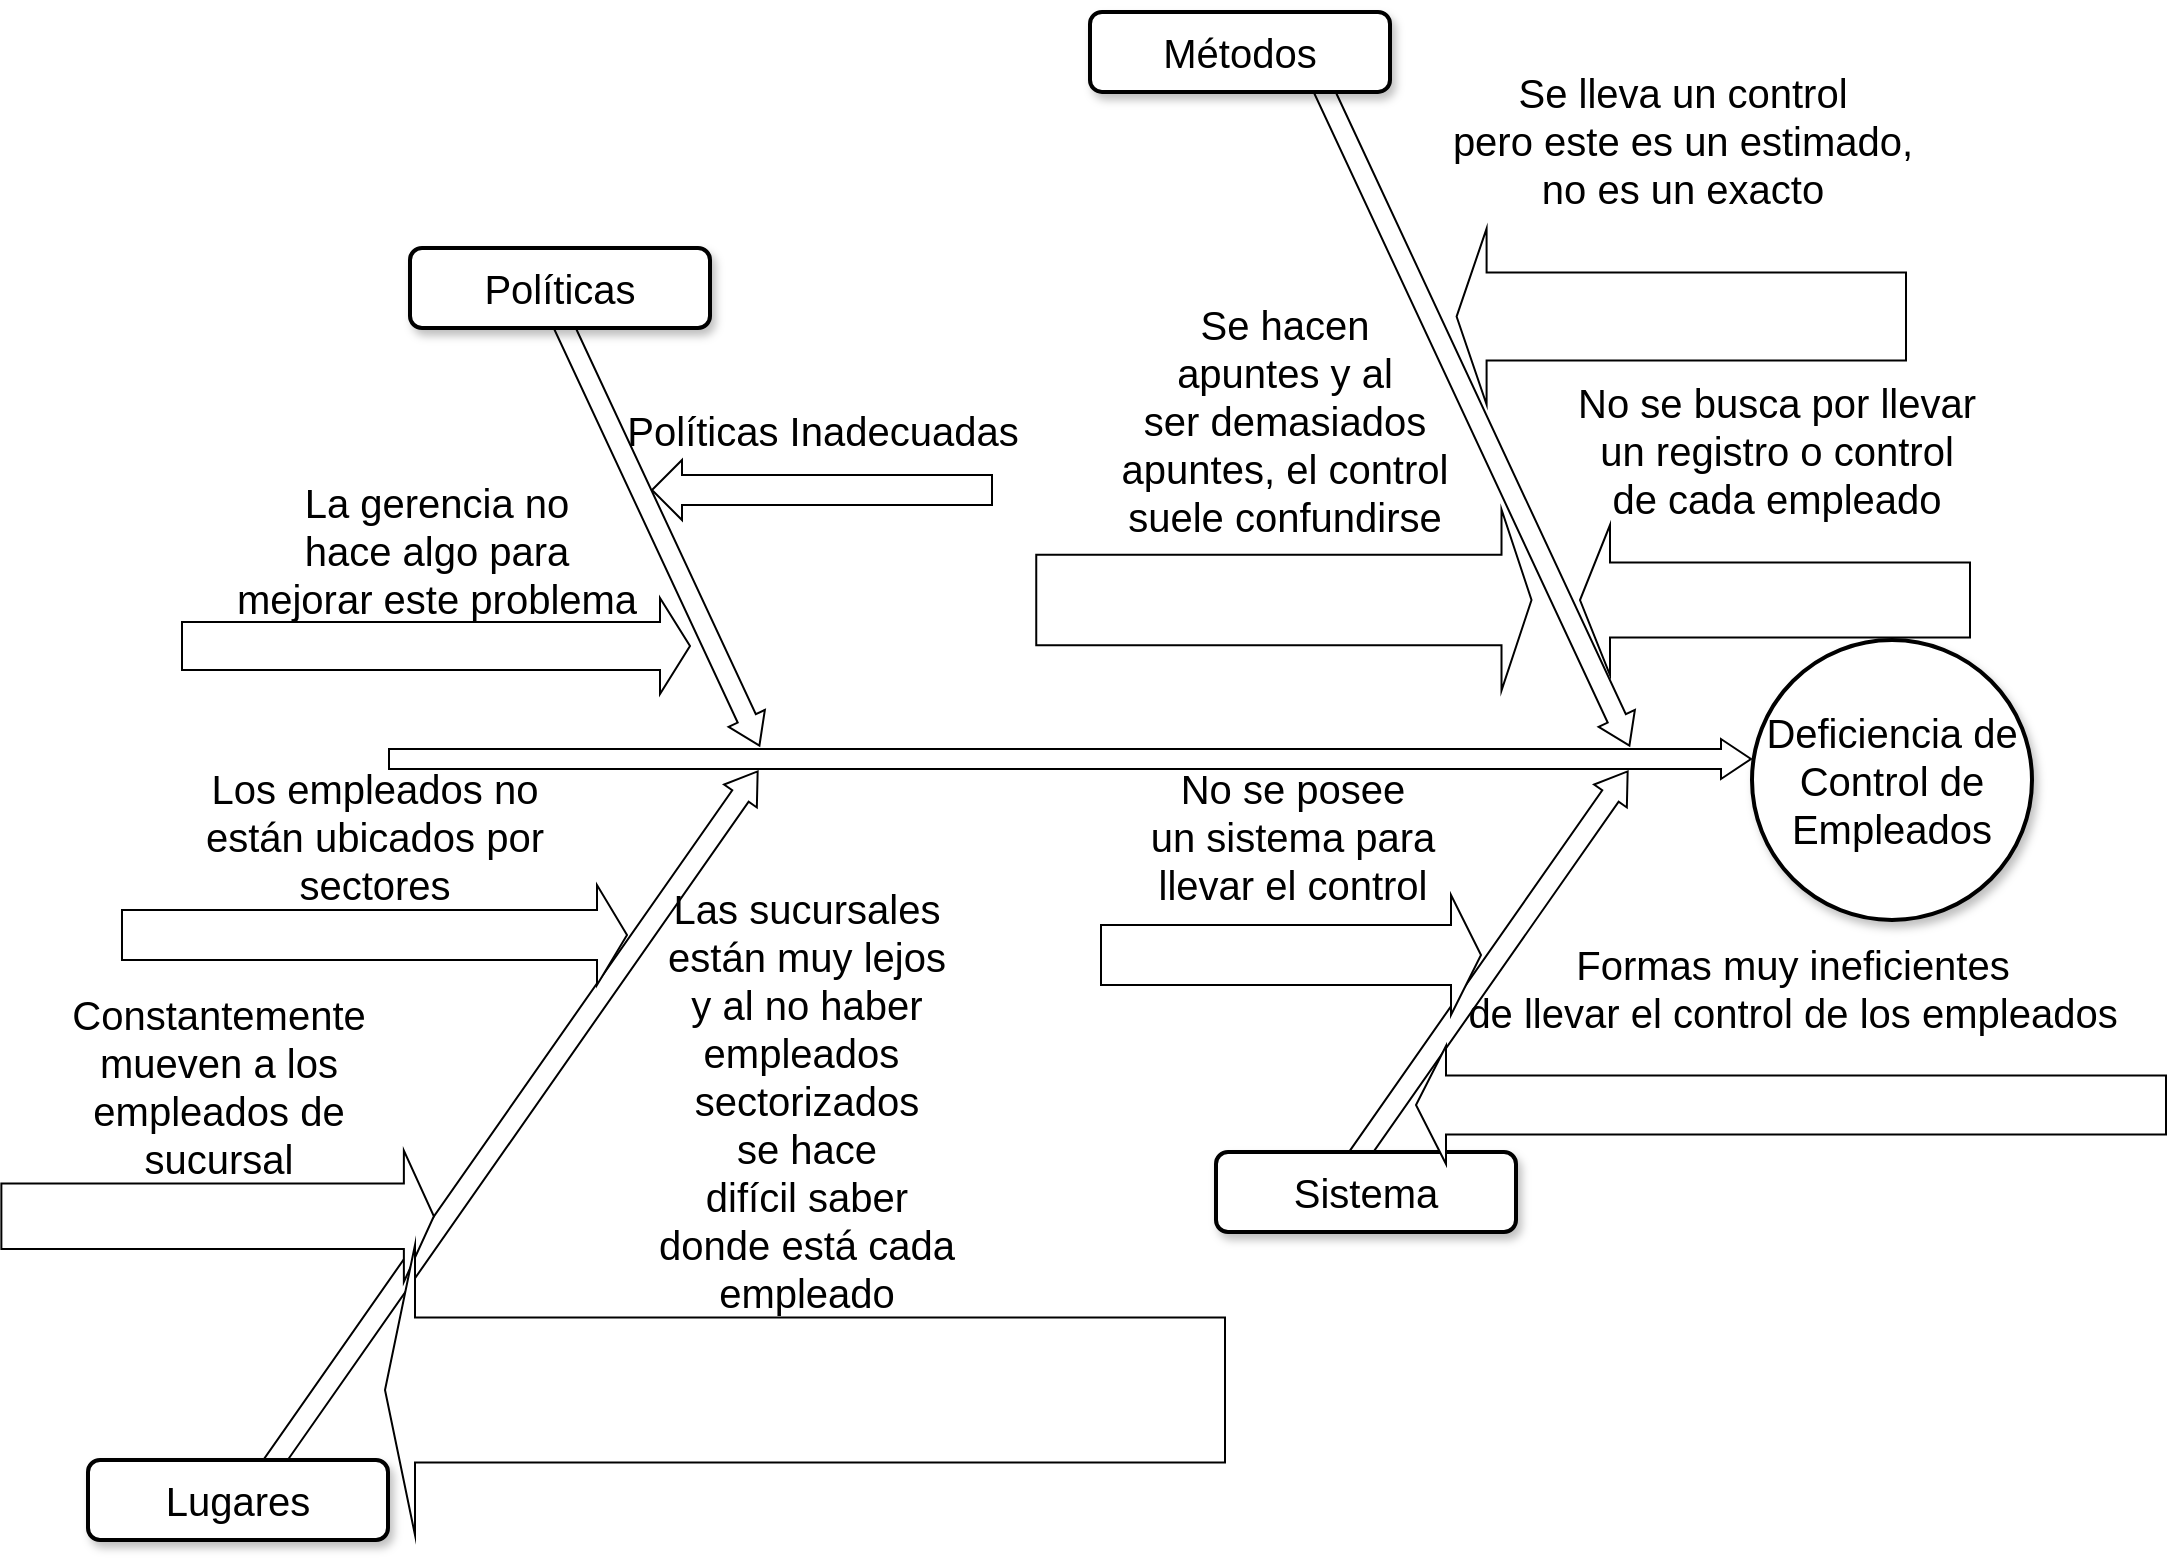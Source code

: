 <mxfile version="14.7.3"><diagram name="Page-1" id="b7a7eaba-c6c5-6fbe-34ae-1d3a4219ac39"><mxGraphModel dx="1068" dy="483" grid="1" gridSize="10" guides="1" tooltips="1" connect="1" arrows="1" fold="1" page="1" pageScale="1.5" pageWidth="1169" pageHeight="826" background="none" math="0" shadow="0"><root><mxCell id="0" style=";html=1;"/><mxCell id="1" style=";html=1;" parent="0"/><mxCell id="279d4c6e8b4f5ae2-2" value="" style="html=1;shadow=0;dashed=0;align=center;verticalAlign=middle;shape=mxgraph.arrows2.arrow;dy=0.5;dx=15;direction=north;notch=0;rounded=0;strokeWidth=1;fontSize=20;rotation=35;" parent="1" vertex="1"><mxGeometry x="537.39" y="586.15" width="20" height="437.39" as="geometry"/></mxCell><mxCell id="279d4c6e8b4f5ae2-4" value="" style="html=1;shadow=0;dashed=0;align=center;verticalAlign=middle;shape=mxgraph.arrows2.arrow;dy=0.5;dx=15;direction=north;notch=0;rounded=0;strokeWidth=1;fontSize=20;rotation=35;" parent="1" vertex="1"><mxGeometry x="1029" y="604" width="20" height="240" as="geometry"/></mxCell><mxCell id="279d4c6e8b4f5ae2-5" value="" style="html=1;shadow=0;dashed=0;align=center;verticalAlign=middle;shape=mxgraph.arrows2.arrow;dy=0.5;dx=15;direction=north;notch=0;rounded=0;strokeWidth=1;fontSize=20;rotation=90;" parent="1" vertex="1"><mxGeometry x="819" y="279" width="20" height="681" as="geometry"/></mxCell><mxCell id="279d4c6e8b4f5ae2-6" value="" style="html=1;shadow=0;dashed=0;align=center;verticalAlign=middle;shape=mxgraph.arrows2.arrow;dy=0.5;dx=15;direction=north;notch=0;rounded=0;strokeWidth=1;fontSize=20;rotation=155;" parent="1" vertex="1"><mxGeometry x="613" y="384" width="20" height="240" as="geometry"/></mxCell><mxCell id="279d4c6e8b4f5ae2-8" value="" style="html=1;shadow=0;dashed=0;align=center;verticalAlign=middle;shape=mxgraph.arrows2.arrow;dy=0.5;dx=15;direction=north;notch=0;rounded=0;strokeWidth=1;fontSize=20;rotation=155;" parent="1" vertex="1"><mxGeometry x="1021.65" y="265.13" width="20" height="364.71" as="geometry"/></mxCell><mxCell id="279d4c6e8b4f5ae2-9" value="Políticas" style="rounded=1;whiteSpace=wrap;html=1;shadow=1;strokeWidth=2;fontSize=20;" parent="1" vertex="1"><mxGeometry x="499" y="364" width="150" height="40" as="geometry"/></mxCell><mxCell id="279d4c6e8b4f5ae2-11" value="Métodos" style="rounded=1;whiteSpace=wrap;html=1;shadow=1;strokeWidth=2;fontSize=20;" parent="1" vertex="1"><mxGeometry x="839" y="245.94" width="150" height="40" as="geometry"/></mxCell><mxCell id="279d4c6e8b4f5ae2-12" value="Lugares" style="rounded=1;whiteSpace=wrap;html=1;shadow=1;strokeWidth=2;fontSize=20;" parent="1" vertex="1"><mxGeometry x="338" y="970" width="150" height="40" as="geometry"/></mxCell><mxCell id="279d4c6e8b4f5ae2-14" value="Sistema" style="rounded=1;whiteSpace=wrap;html=1;shadow=1;strokeWidth=2;fontSize=20;" parent="1" vertex="1"><mxGeometry x="902" y="816" width="150" height="40" as="geometry"/></mxCell><mxCell id="279d4c6e8b4f5ae2-15" value="Deficiencia de Control de Empleados" style="ellipse;whiteSpace=wrap;html=1;rounded=1;shadow=1;strokeWidth=2;fontSize=20;" parent="1" vertex="1"><mxGeometry x="1170" y="560" width="140" height="140" as="geometry"/></mxCell><mxCell id="279d4c6e8b4f5ae2-16" value="Políticas Inadecuadas" style="html=1;shadow=0;dashed=0;align=center;verticalAlign=middle;shape=mxgraph.arrows2.arrow;dy=0.5;dx=15;direction=south;notch=0;rounded=0;strokeWidth=1;fontSize=20;rotation=90;horizontal=0;labelPosition=left;verticalLabelPosition=middle;" parent="1" vertex="1"><mxGeometry x="690" y="400" width="30" height="170" as="geometry"/></mxCell><mxCell id="279d4c6e8b4f5ae2-18" value="Se hacen&lt;br&gt;apuntes y al&lt;br&gt;ser demasiados&lt;br&gt;apuntes, el control&lt;br&gt;suele confundirse" style="html=1;shadow=0;dashed=0;align=center;verticalAlign=middle;shape=mxgraph.arrows2.arrow;dy=0.5;dx=15;direction=north;notch=0;rounded=0;strokeWidth=1;fontSize=20;rotation=90;horizontal=0;labelPosition=left;verticalLabelPosition=middle;" parent="1" vertex="1"><mxGeometry x="890.69" y="416.19" width="90.5" height="247.63" as="geometry"/></mxCell><mxCell id="279d4c6e8b4f5ae2-19" value="Constantemente&lt;br&gt;mueven a los&lt;br&gt;empleados de&lt;br&gt;sucursal" style="html=1;shadow=0;dashed=0;align=center;verticalAlign=middle;shape=mxgraph.arrows2.arrow;dy=0.5;dx=15;direction=north;notch=0;rounded=0;strokeWidth=1;fontSize=20;rotation=90;horizontal=0;labelPosition=left;verticalLabelPosition=middle;" parent="1" vertex="1"><mxGeometry x="370" y="740" width="65.62" height="216.25" as="geometry"/></mxCell><mxCell id="279d4c6e8b4f5ae2-21" value="Formas muy ineficientes&lt;br&gt;de llevar el control de los empleados" style="html=1;shadow=0;dashed=0;align=center;verticalAlign=middle;shape=mxgraph.arrows2.arrow;dy=0.5;dx=15;direction=south;notch=0;rounded=0;strokeWidth=1;fontSize=20;rotation=90;horizontal=0;labelPosition=left;verticalLabelPosition=middle;" parent="1" vertex="1"><mxGeometry x="1160" y="605" width="59" height="375" as="geometry"/></mxCell><mxCell id="279d4c6e8b4f5ae2-22" value="La gerencia no &lt;br&gt;hace algo para &lt;br&gt;mejorar este problema" style="html=1;shadow=0;dashed=0;align=center;verticalAlign=middle;shape=mxgraph.arrows2.arrow;dy=0.5;dx=15;direction=north;notch=0;rounded=0;strokeWidth=1;fontSize=20;rotation=90;horizontal=0;labelPosition=left;verticalLabelPosition=middle;" parent="1" vertex="1"><mxGeometry x="488" y="436" width="48" height="254" as="geometry"/></mxCell><mxCell id="279d4c6e8b4f5ae2-24" value="No se busca por llevar&lt;br&gt;un registro o control&lt;br&gt;de cada empleado" style="html=1;shadow=0;dashed=0;align=center;verticalAlign=middle;shape=mxgraph.arrows2.arrow;dy=0.5;dx=15;direction=south;notch=0;rounded=0;strokeWidth=1;fontSize=20;rotation=90;horizontal=0;labelPosition=left;verticalLabelPosition=middle;" parent="1" vertex="1"><mxGeometry x="1144" y="442.51" width="75" height="195" as="geometry"/></mxCell><mxCell id="279d4c6e8b4f5ae2-25" value="Los empleados no&lt;br&gt;están ubicados por&lt;br&gt;sectores" style="html=1;shadow=0;dashed=0;align=center;verticalAlign=middle;shape=mxgraph.arrows2.arrow;dy=0.5;dx=15;direction=north;notch=0;rounded=0;strokeWidth=1;fontSize=20;rotation=90;horizontal=0;labelPosition=left;verticalLabelPosition=middle;" parent="1" vertex="1"><mxGeometry x="456.25" y="581.25" width="50" height="252.51" as="geometry"/></mxCell><mxCell id="279d4c6e8b4f5ae2-27" value="No se posee&lt;br&gt;un sistema para&lt;br&gt;llevar el control" style="html=1;shadow=0;dashed=0;align=center;verticalAlign=middle;shape=mxgraph.arrows2.arrow;dy=0.5;dx=15;direction=north;notch=0;rounded=0;strokeWidth=1;fontSize=20;rotation=90;horizontal=0;labelPosition=left;verticalLabelPosition=middle;" parent="1" vertex="1"><mxGeometry x="909.5" y="622.5" width="60" height="190" as="geometry"/></mxCell><mxCell id="EvBHWuM9fW6rsO5dFP5q-2" value="Se lleva un control&lt;br&gt;pero este es un estimado,&lt;br&gt;no es un exacto" style="html=1;shadow=0;dashed=0;align=center;verticalAlign=middle;shape=mxgraph.arrows2.arrow;dy=0.5;dx=15;direction=south;notch=0;rounded=0;strokeWidth=1;fontSize=20;rotation=90;horizontal=0;labelPosition=left;verticalLabelPosition=middle;" vertex="1" parent="1"><mxGeometry x="1090.65" y="285.94" width="88" height="224.71" as="geometry"/></mxCell><mxCell id="EvBHWuM9fW6rsO5dFP5q-5" value="Las sucursales&lt;br&gt;están muy lejos&lt;br&gt;y al no haber&lt;br&gt;empleados&amp;nbsp;&lt;br&gt;sectorizados&lt;br&gt;se hace&lt;br&gt;difícil saber&lt;br&gt;donde está cada&lt;br&gt;empleado" style="html=1;shadow=0;dashed=0;align=center;verticalAlign=middle;shape=mxgraph.arrows2.arrow;dy=0.5;dx=15;direction=south;notch=0;rounded=0;strokeWidth=1;fontSize=20;rotation=90;horizontal=0;labelPosition=left;verticalLabelPosition=middle;" vertex="1" parent="1"><mxGeometry x="624" y="725" width="145" height="420" as="geometry"/></mxCell></root></mxGraphModel></diagram></mxfile>